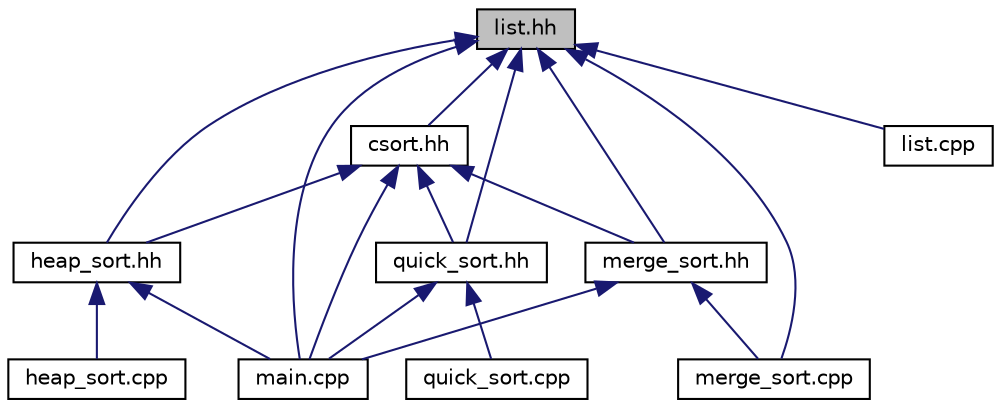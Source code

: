 digraph "list.hh"
{
  edge [fontname="Helvetica",fontsize="10",labelfontname="Helvetica",labelfontsize="10"];
  node [fontname="Helvetica",fontsize="10",shape=record];
  Node1 [label="list.hh",height=0.2,width=0.4,color="black", fillcolor="grey75", style="filled", fontcolor="black"];
  Node1 -> Node2 [dir="back",color="midnightblue",fontsize="10",style="solid"];
  Node2 [label="csort.hh",height=0.2,width=0.4,color="black", fillcolor="white", style="filled",URL="$csort_8hh.html"];
  Node2 -> Node3 [dir="back",color="midnightblue",fontsize="10",style="solid"];
  Node3 [label="heap_sort.hh",height=0.2,width=0.4,color="black", fillcolor="white", style="filled",URL="$heap__sort_8hh.html"];
  Node3 -> Node4 [dir="back",color="midnightblue",fontsize="10",style="solid"];
  Node4 [label="heap_sort.cpp",height=0.2,width=0.4,color="black", fillcolor="white", style="filled",URL="$heap__sort_8cpp.html"];
  Node3 -> Node5 [dir="back",color="midnightblue",fontsize="10",style="solid"];
  Node5 [label="main.cpp",height=0.2,width=0.4,color="black", fillcolor="white", style="filled",URL="$main_8cpp.html"];
  Node2 -> Node5 [dir="back",color="midnightblue",fontsize="10",style="solid"];
  Node2 -> Node6 [dir="back",color="midnightblue",fontsize="10",style="solid"];
  Node6 [label="quick_sort.hh",height=0.2,width=0.4,color="black", fillcolor="white", style="filled",URL="$quick__sort_8hh.html"];
  Node6 -> Node5 [dir="back",color="midnightblue",fontsize="10",style="solid"];
  Node6 -> Node7 [dir="back",color="midnightblue",fontsize="10",style="solid"];
  Node7 [label="quick_sort.cpp",height=0.2,width=0.4,color="black", fillcolor="white", style="filled",URL="$quick__sort_8cpp.html"];
  Node2 -> Node8 [dir="back",color="midnightblue",fontsize="10",style="solid"];
  Node8 [label="merge_sort.hh",height=0.2,width=0.4,color="black", fillcolor="white", style="filled",URL="$merge__sort_8hh.html"];
  Node8 -> Node5 [dir="back",color="midnightblue",fontsize="10",style="solid"];
  Node8 -> Node9 [dir="back",color="midnightblue",fontsize="10",style="solid"];
  Node9 [label="merge_sort.cpp",height=0.2,width=0.4,color="black", fillcolor="white", style="filled",URL="$merge__sort_8cpp.html"];
  Node1 -> Node3 [dir="back",color="midnightblue",fontsize="10",style="solid"];
  Node1 -> Node10 [dir="back",color="midnightblue",fontsize="10",style="solid"];
  Node10 [label="list.cpp",height=0.2,width=0.4,color="black", fillcolor="white", style="filled",URL="$list_8cpp.html"];
  Node1 -> Node5 [dir="back",color="midnightblue",fontsize="10",style="solid"];
  Node1 -> Node6 [dir="back",color="midnightblue",fontsize="10",style="solid"];
  Node1 -> Node8 [dir="back",color="midnightblue",fontsize="10",style="solid"];
  Node1 -> Node9 [dir="back",color="midnightblue",fontsize="10",style="solid"];
}
